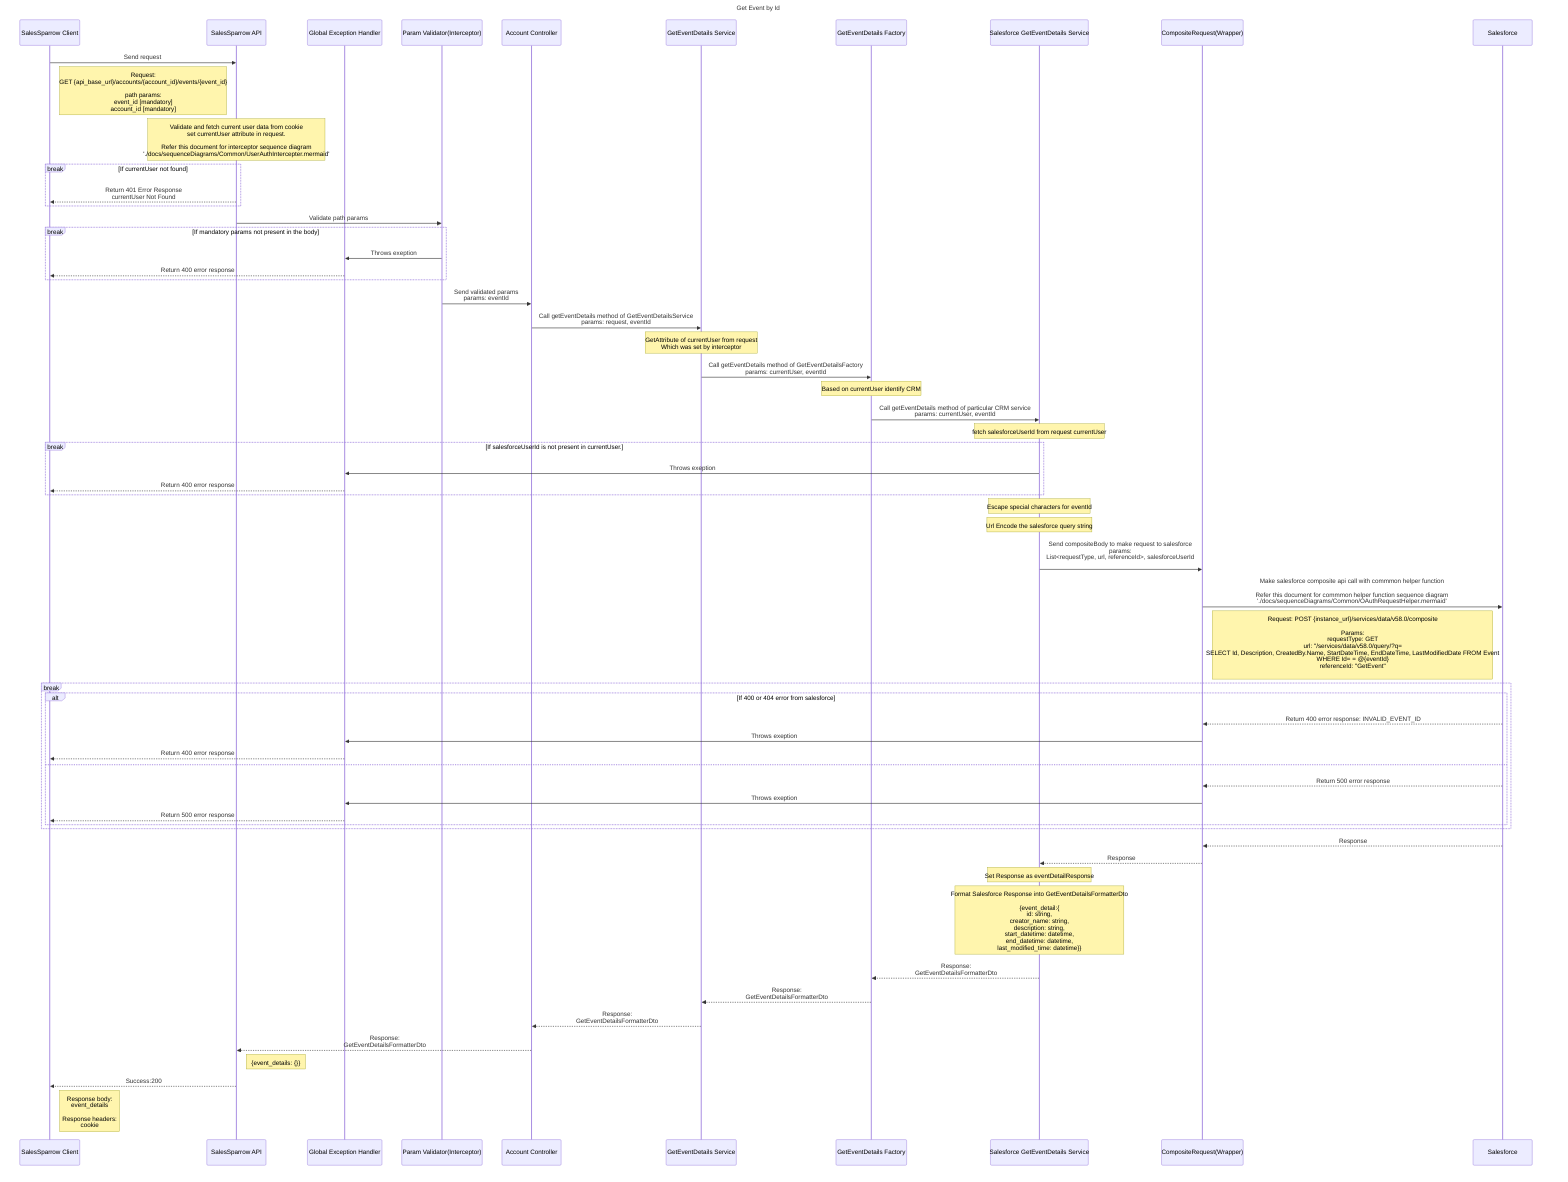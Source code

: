 sequenceDiagram
  title Get Event by Id
    participant ui as SalesSparrow Client
    participant api as SalesSparrow API
    participant exceptionHandler as Global Exception Handler
    participant validator as Param Validator(Interceptor)
    participant controller as Account Controller
    participant service as GetEventDetails Service
    participant factory as GetEventDetails Factory
    participant crm as Salesforce GetEventDetails Service
    participant CompositeRequestWrapper as CompositeRequest(Wrapper)
    participant salesforce as Salesforce

    ui->>api:  Send request 
    note right of ui: Request: <br>GET {api_base_url}/accounts/{account_id}/events/{event_id}<br><br>path params:  <br>event_id [mandatory] <br>account_id [mandatory] 

    note over api: Validate and fetch current user data from cookie<br>set currentUser attribute in request.<br><br>Refer this document for interceptor sequence diagram <br> './docs/sequenceDiagrams/Common/UserAuthIntercepter.mermaid'
    break If currentUser not found
        api-->>ui: Return 401 Error Response<br>currentUser Not Found
    end

    api->>validator: Validate path params

    break If mandatory params not present in the body
        validator->>exceptionHandler: Throws exeption
        exceptionHandler-->>ui:Return 400 error response 
    end

    validator->>controller: Send validated params<br>params: eventId
    
    controller->>service: Call getEventDetails method of GetEventDetailsService<br> params: request, eventId
    note over service: GetAttribute of currentUser from request<br>Which was set by interceptor

    service->>factory: Call getEventDetails method of GetEventDetailsFactory<br>params: currentUser, eventId
    note over factory: Based on currentUser identify CRM

    factory->>crm: Call getEventDetails method of particular CRM service<br>params: currentUser, eventId

    note over crm: fetch salesforceUserId from request currentUser
    break If salesforceUserId is not present in currentUser.
        crm->>exceptionHandler: Throws exeption
        exceptionHandler-->>ui:Return 400 error response 
    end
    note over crm: Escape special characters for eventId
    note over crm: Url Encode the salesforce query string

    crm->>CompositeRequestWrapper: Send compositeBody to make request to salesforce<br>params: <br> List<requestType, url, referenceId>, salesforceUserId <br>

    CompositeRequestWrapper->>salesforce: Make salesforce composite api call with commmon helper function<br><br>Refer this document for commmon helper function sequence diagram <br> './docs/sequenceDiagrams/Common/OAuthRequestHelper.mermaid'
    note right of CompositeRequestWrapper: Request: POST {instance_url}/services/data/v58.0/composite <br><br>Params: <br> requestType: GET<br> url: "/services/data/v58.0/query/?q=<br>SELECT Id, Description, CreatedBy.Name, StartDateTime, EndDateTime, LastModifiedDate FROM Event<br>WHERE Id= = @{eventId}<br>referenceId: "GetEvent"<br>
    
    break 
        alt If 400 or 404 error from salesforce
        salesforce-->>CompositeRequestWrapper: Return 400 error response: INVALID_EVENT_ID
        CompositeRequestWrapper->>exceptionHandler: Throws exeption
        exceptionHandler-->>ui: Return 400 error response
        else
        salesforce-->>CompositeRequestWrapper:  Return 500 error response
        CompositeRequestWrapper->>exceptionHandler: Throws exeption
        exceptionHandler-->>ui: Return 500 error response
        end
    end

    salesforce-->>CompositeRequestWrapper: Response
    CompositeRequestWrapper-->>crm: Response

    note over crm: Set Response as eventDetailResponse

    note over crm: Format Salesforce Response into GetEventDetailsFormatterDto<br><br>{event_detail:{<br>id: string,<br>creator_name: string,<br>description: string,<br>start_datetime: datetime,<br>end_datetime: datetime,<br>last_modified_time: datetime}}

    crm-->>factory: Response:<br>GetEventDetailsFormatterDto 
    factory-->>service: Response:<br>GetEventDetailsFormatterDto 
    service-->> controller: Response:<br>GetEventDetailsFormatterDto 
    controller-->>api: Response:<br>GetEventDetailsFormatterDto 
    note right of api: {event_details: {}}

    api-->>ui: Success:200
    note right of ui: Response body: <br> event_details<br><br>Response headers:<br> cookie
